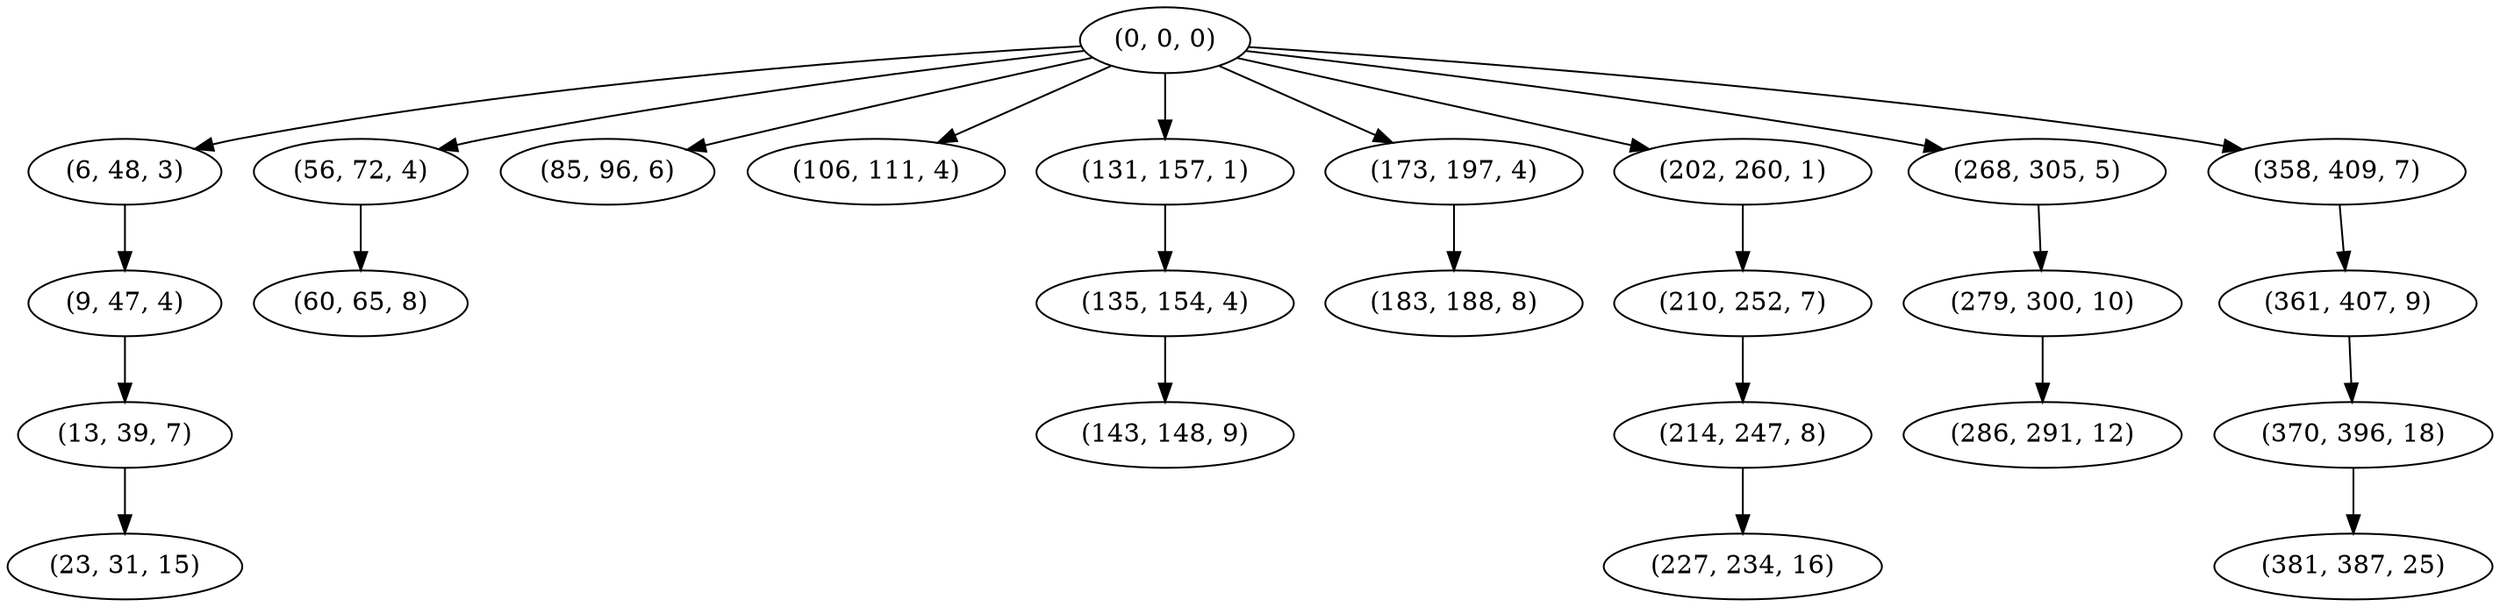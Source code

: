 digraph tree {
    "(0, 0, 0)";
    "(6, 48, 3)";
    "(9, 47, 4)";
    "(13, 39, 7)";
    "(23, 31, 15)";
    "(56, 72, 4)";
    "(60, 65, 8)";
    "(85, 96, 6)";
    "(106, 111, 4)";
    "(131, 157, 1)";
    "(135, 154, 4)";
    "(143, 148, 9)";
    "(173, 197, 4)";
    "(183, 188, 8)";
    "(202, 260, 1)";
    "(210, 252, 7)";
    "(214, 247, 8)";
    "(227, 234, 16)";
    "(268, 305, 5)";
    "(279, 300, 10)";
    "(286, 291, 12)";
    "(358, 409, 7)";
    "(361, 407, 9)";
    "(370, 396, 18)";
    "(381, 387, 25)";
    "(0, 0, 0)" -> "(6, 48, 3)";
    "(0, 0, 0)" -> "(56, 72, 4)";
    "(0, 0, 0)" -> "(85, 96, 6)";
    "(0, 0, 0)" -> "(106, 111, 4)";
    "(0, 0, 0)" -> "(131, 157, 1)";
    "(0, 0, 0)" -> "(173, 197, 4)";
    "(0, 0, 0)" -> "(202, 260, 1)";
    "(0, 0, 0)" -> "(268, 305, 5)";
    "(0, 0, 0)" -> "(358, 409, 7)";
    "(6, 48, 3)" -> "(9, 47, 4)";
    "(9, 47, 4)" -> "(13, 39, 7)";
    "(13, 39, 7)" -> "(23, 31, 15)";
    "(56, 72, 4)" -> "(60, 65, 8)";
    "(131, 157, 1)" -> "(135, 154, 4)";
    "(135, 154, 4)" -> "(143, 148, 9)";
    "(173, 197, 4)" -> "(183, 188, 8)";
    "(202, 260, 1)" -> "(210, 252, 7)";
    "(210, 252, 7)" -> "(214, 247, 8)";
    "(214, 247, 8)" -> "(227, 234, 16)";
    "(268, 305, 5)" -> "(279, 300, 10)";
    "(279, 300, 10)" -> "(286, 291, 12)";
    "(358, 409, 7)" -> "(361, 407, 9)";
    "(361, 407, 9)" -> "(370, 396, 18)";
    "(370, 396, 18)" -> "(381, 387, 25)";
}
